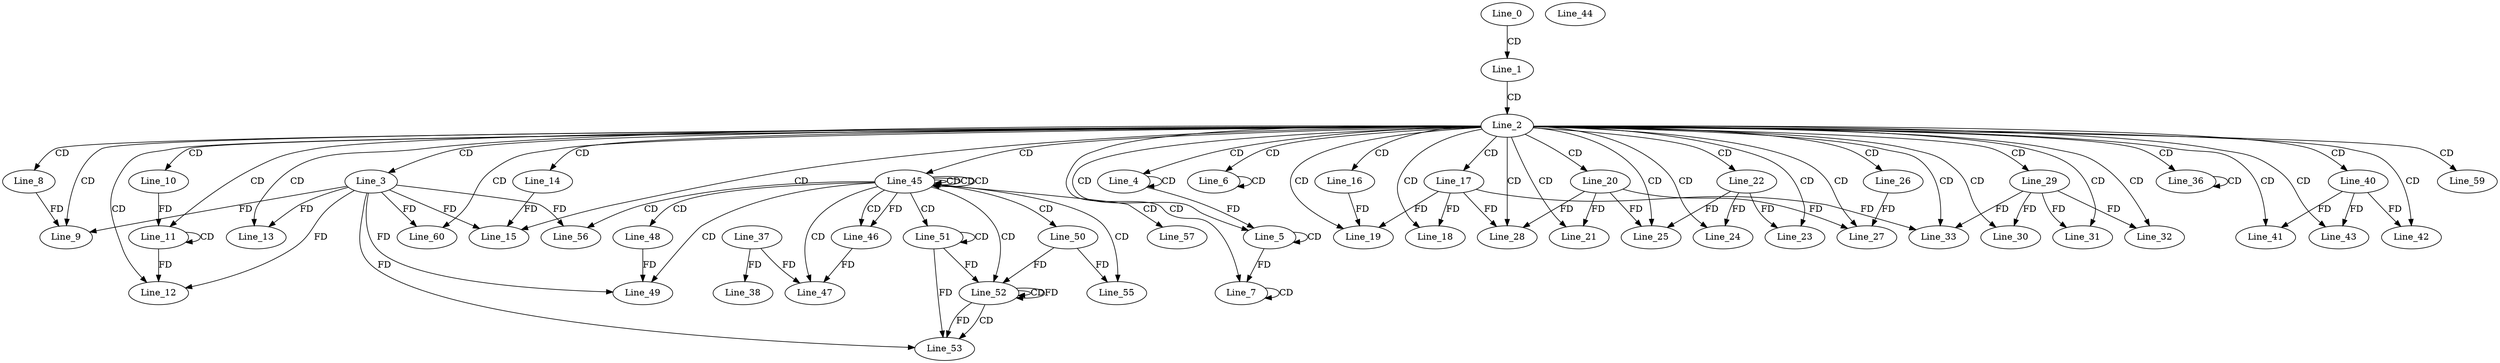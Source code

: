 digraph G {
  Line_0;
  Line_1;
  Line_2;
  Line_3;
  Line_4;
  Line_4;
  Line_5;
  Line_5;
  Line_6;
  Line_6;
  Line_7;
  Line_7;
  Line_8;
  Line_9;
  Line_10;
  Line_11;
  Line_11;
  Line_11;
  Line_12;
  Line_13;
  Line_14;
  Line_15;
  Line_16;
  Line_17;
  Line_18;
  Line_19;
  Line_20;
  Line_21;
  Line_22;
  Line_23;
  Line_24;
  Line_25;
  Line_26;
  Line_27;
  Line_28;
  Line_29;
  Line_30;
  Line_31;
  Line_32;
  Line_33;
  Line_36;
  Line_36;
  Line_37;
  Line_38;
  Line_40;
  Line_41;
  Line_42;
  Line_43;
  Line_44;
  Line_45;
  Line_45;
  Line_45;
  Line_45;
  Line_46;
  Line_46;
  Line_47;
  Line_47;
  Line_48;
  Line_49;
  Line_50;
  Line_51;
  Line_51;
  Line_52;
  Line_52;
  Line_52;
  Line_53;
  Line_55;
  Line_56;
  Line_57;
  Line_59;
  Line_60;
  Line_0 -> Line_1 [ label="CD" ];
  Line_1 -> Line_2 [ label="CD" ];
  Line_2 -> Line_3 [ label="CD" ];
  Line_2 -> Line_4 [ label="CD" ];
  Line_4 -> Line_4 [ label="CD" ];
  Line_2 -> Line_5 [ label="CD" ];
  Line_5 -> Line_5 [ label="CD" ];
  Line_4 -> Line_5 [ label="FD" ];
  Line_2 -> Line_6 [ label="CD" ];
  Line_6 -> Line_6 [ label="CD" ];
  Line_2 -> Line_7 [ label="CD" ];
  Line_7 -> Line_7 [ label="CD" ];
  Line_5 -> Line_7 [ label="FD" ];
  Line_2 -> Line_8 [ label="CD" ];
  Line_2 -> Line_9 [ label="CD" ];
  Line_3 -> Line_9 [ label="FD" ];
  Line_8 -> Line_9 [ label="FD" ];
  Line_2 -> Line_10 [ label="CD" ];
  Line_2 -> Line_11 [ label="CD" ];
  Line_11 -> Line_11 [ label="CD" ];
  Line_10 -> Line_11 [ label="FD" ];
  Line_2 -> Line_12 [ label="CD" ];
  Line_3 -> Line_12 [ label="FD" ];
  Line_11 -> Line_12 [ label="FD" ];
  Line_2 -> Line_13 [ label="CD" ];
  Line_3 -> Line_13 [ label="FD" ];
  Line_2 -> Line_14 [ label="CD" ];
  Line_2 -> Line_15 [ label="CD" ];
  Line_3 -> Line_15 [ label="FD" ];
  Line_14 -> Line_15 [ label="FD" ];
  Line_2 -> Line_16 [ label="CD" ];
  Line_2 -> Line_17 [ label="CD" ];
  Line_2 -> Line_18 [ label="CD" ];
  Line_17 -> Line_18 [ label="FD" ];
  Line_2 -> Line_19 [ label="CD" ];
  Line_17 -> Line_19 [ label="FD" ];
  Line_16 -> Line_19 [ label="FD" ];
  Line_2 -> Line_20 [ label="CD" ];
  Line_2 -> Line_21 [ label="CD" ];
  Line_20 -> Line_21 [ label="FD" ];
  Line_2 -> Line_22 [ label="CD" ];
  Line_2 -> Line_23 [ label="CD" ];
  Line_22 -> Line_23 [ label="FD" ];
  Line_2 -> Line_24 [ label="CD" ];
  Line_22 -> Line_24 [ label="FD" ];
  Line_2 -> Line_25 [ label="CD" ];
  Line_20 -> Line_25 [ label="FD" ];
  Line_22 -> Line_25 [ label="FD" ];
  Line_2 -> Line_26 [ label="CD" ];
  Line_2 -> Line_27 [ label="CD" ];
  Line_20 -> Line_27 [ label="FD" ];
  Line_26 -> Line_27 [ label="FD" ];
  Line_2 -> Line_28 [ label="CD" ];
  Line_17 -> Line_28 [ label="FD" ];
  Line_20 -> Line_28 [ label="FD" ];
  Line_2 -> Line_29 [ label="CD" ];
  Line_2 -> Line_30 [ label="CD" ];
  Line_29 -> Line_30 [ label="FD" ];
  Line_2 -> Line_31 [ label="CD" ];
  Line_29 -> Line_31 [ label="FD" ];
  Line_2 -> Line_32 [ label="CD" ];
  Line_29 -> Line_32 [ label="FD" ];
  Line_2 -> Line_33 [ label="CD" ];
  Line_17 -> Line_33 [ label="FD" ];
  Line_29 -> Line_33 [ label="FD" ];
  Line_2 -> Line_36 [ label="CD" ];
  Line_36 -> Line_36 [ label="CD" ];
  Line_37 -> Line_38 [ label="FD" ];
  Line_2 -> Line_40 [ label="CD" ];
  Line_2 -> Line_41 [ label="CD" ];
  Line_40 -> Line_41 [ label="FD" ];
  Line_2 -> Line_42 [ label="CD" ];
  Line_40 -> Line_42 [ label="FD" ];
  Line_2 -> Line_43 [ label="CD" ];
  Line_40 -> Line_43 [ label="FD" ];
  Line_2 -> Line_45 [ label="CD" ];
  Line_45 -> Line_45 [ label="CD" ];
  Line_45 -> Line_45 [ label="CD" ];
  Line_45 -> Line_45 [ label="CD" ];
  Line_45 -> Line_46 [ label="CD" ];
  Line_45 -> Line_46 [ label="FD" ];
  Line_45 -> Line_47 [ label="CD" ];
  Line_46 -> Line_47 [ label="FD" ];
  Line_37 -> Line_47 [ label="FD" ];
  Line_45 -> Line_48 [ label="CD" ];
  Line_45 -> Line_49 [ label="CD" ];
  Line_3 -> Line_49 [ label="FD" ];
  Line_48 -> Line_49 [ label="FD" ];
  Line_45 -> Line_50 [ label="CD" ];
  Line_45 -> Line_51 [ label="CD" ];
  Line_51 -> Line_51 [ label="CD" ];
  Line_45 -> Line_52 [ label="CD" ];
  Line_52 -> Line_52 [ label="CD" ];
  Line_52 -> Line_52 [ label="FD" ];
  Line_51 -> Line_52 [ label="FD" ];
  Line_50 -> Line_52 [ label="FD" ];
  Line_52 -> Line_53 [ label="CD" ];
  Line_3 -> Line_53 [ label="FD" ];
  Line_52 -> Line_53 [ label="FD" ];
  Line_51 -> Line_53 [ label="FD" ];
  Line_45 -> Line_55 [ label="CD" ];
  Line_50 -> Line_55 [ label="FD" ];
  Line_45 -> Line_56 [ label="CD" ];
  Line_3 -> Line_56 [ label="FD" ];
  Line_45 -> Line_57 [ label="CD" ];
  Line_2 -> Line_59 [ label="CD" ];
  Line_2 -> Line_60 [ label="CD" ];
  Line_3 -> Line_60 [ label="FD" ];
}
